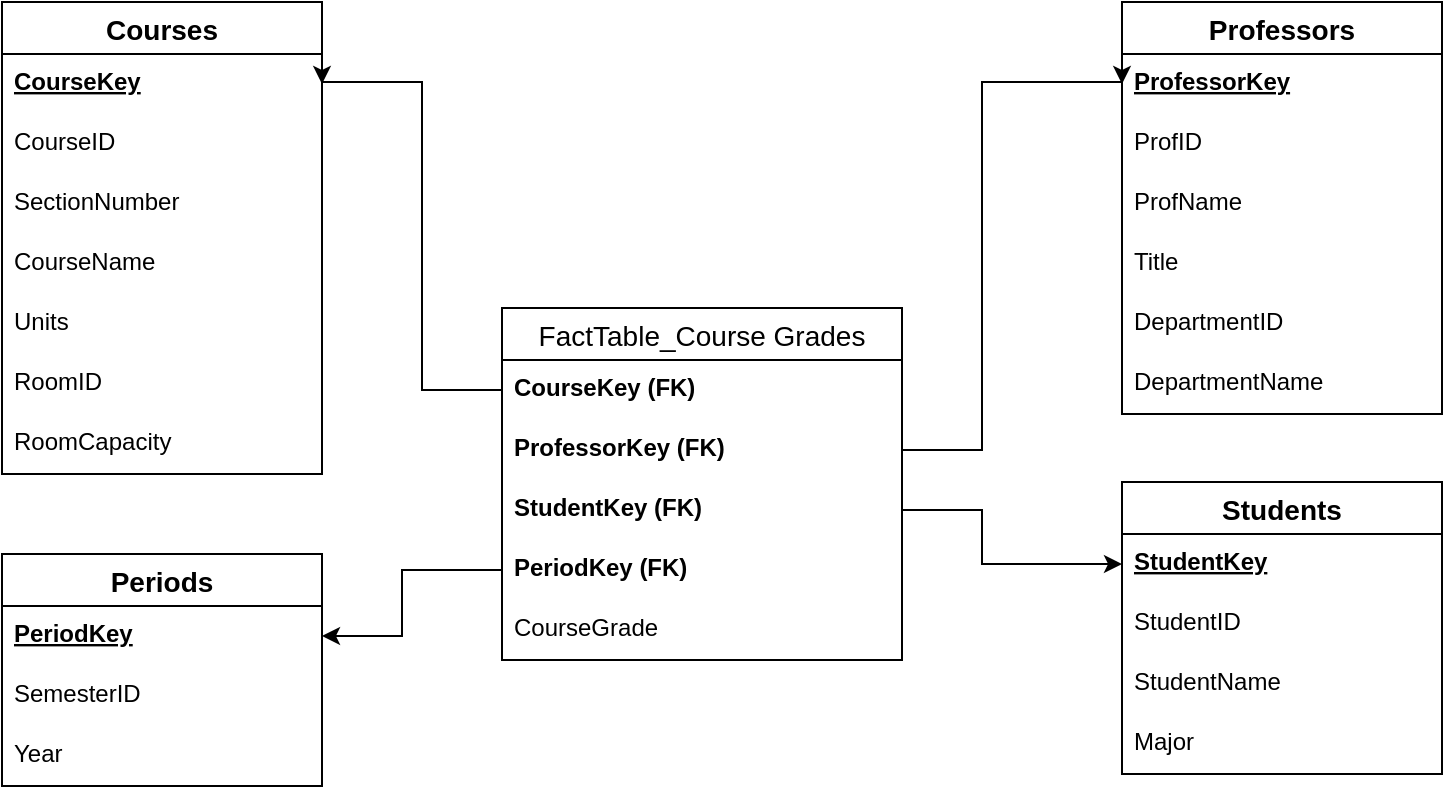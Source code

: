 <mxfile version="13.10.1" type="github">
  <diagram id="_OBuqspFcMY55Jgysaxo" name="Page-1">
    <mxGraphModel dx="898" dy="438" grid="1" gridSize="10" guides="1" tooltips="1" connect="1" arrows="1" fold="1" page="1" pageScale="1" pageWidth="850" pageHeight="1100" math="0" shadow="0">
      <root>
        <mxCell id="0" />
        <mxCell id="1" parent="0" />
        <mxCell id="3Kq4dtVsd2VXE7c0kwNK-1" value="Courses" style="swimlane;fontStyle=1;childLayout=stackLayout;horizontal=1;startSize=26;horizontalStack=0;resizeParent=1;resizeParentMax=0;resizeLast=0;collapsible=1;marginBottom=0;align=center;fontSize=14;" vertex="1" parent="1">
          <mxGeometry x="80" y="80" width="160" height="236" as="geometry" />
        </mxCell>
        <mxCell id="3Kq4dtVsd2VXE7c0kwNK-2" value="CourseKey" style="text;strokeColor=none;fillColor=none;spacingLeft=4;spacingRight=4;overflow=hidden;rotatable=0;points=[[0,0.5],[1,0.5]];portConstraint=eastwest;fontSize=12;fontStyle=5" vertex="1" parent="3Kq4dtVsd2VXE7c0kwNK-1">
          <mxGeometry y="26" width="160" height="30" as="geometry" />
        </mxCell>
        <mxCell id="3Kq4dtVsd2VXE7c0kwNK-3" value="CourseID" style="text;strokeColor=none;fillColor=none;spacingLeft=4;spacingRight=4;overflow=hidden;rotatable=0;points=[[0,0.5],[1,0.5]];portConstraint=eastwest;fontSize=12;" vertex="1" parent="3Kq4dtVsd2VXE7c0kwNK-1">
          <mxGeometry y="56" width="160" height="30" as="geometry" />
        </mxCell>
        <mxCell id="3Kq4dtVsd2VXE7c0kwNK-23" value="SectionNumber" style="text;strokeColor=none;fillColor=none;spacingLeft=4;spacingRight=4;overflow=hidden;rotatable=0;points=[[0,0.5],[1,0.5]];portConstraint=eastwest;fontSize=12;" vertex="1" parent="3Kq4dtVsd2VXE7c0kwNK-1">
          <mxGeometry y="86" width="160" height="30" as="geometry" />
        </mxCell>
        <mxCell id="3Kq4dtVsd2VXE7c0kwNK-4" value="CourseName" style="text;strokeColor=none;fillColor=none;spacingLeft=4;spacingRight=4;overflow=hidden;rotatable=0;points=[[0,0.5],[1,0.5]];portConstraint=eastwest;fontSize=12;" vertex="1" parent="3Kq4dtVsd2VXE7c0kwNK-1">
          <mxGeometry y="116" width="160" height="30" as="geometry" />
        </mxCell>
        <mxCell id="3Kq4dtVsd2VXE7c0kwNK-25" value="Units" style="text;strokeColor=none;fillColor=none;spacingLeft=4;spacingRight=4;overflow=hidden;rotatable=0;points=[[0,0.5],[1,0.5]];portConstraint=eastwest;fontSize=12;" vertex="1" parent="3Kq4dtVsd2VXE7c0kwNK-1">
          <mxGeometry y="146" width="160" height="30" as="geometry" />
        </mxCell>
        <mxCell id="3Kq4dtVsd2VXE7c0kwNK-24" value="RoomID" style="text;strokeColor=none;fillColor=none;spacingLeft=4;spacingRight=4;overflow=hidden;rotatable=0;points=[[0,0.5],[1,0.5]];portConstraint=eastwest;fontSize=12;" vertex="1" parent="3Kq4dtVsd2VXE7c0kwNK-1">
          <mxGeometry y="176" width="160" height="30" as="geometry" />
        </mxCell>
        <mxCell id="3Kq4dtVsd2VXE7c0kwNK-26" value="RoomCapacity" style="text;strokeColor=none;fillColor=none;spacingLeft=4;spacingRight=4;overflow=hidden;rotatable=0;points=[[0,0.5],[1,0.5]];portConstraint=eastwest;fontSize=12;" vertex="1" parent="3Kq4dtVsd2VXE7c0kwNK-1">
          <mxGeometry y="206" width="160" height="30" as="geometry" />
        </mxCell>
        <mxCell id="3Kq4dtVsd2VXE7c0kwNK-5" value="Periods" style="swimlane;fontStyle=1;childLayout=stackLayout;horizontal=1;startSize=26;horizontalStack=0;resizeParent=1;resizeParentMax=0;resizeLast=0;collapsible=1;marginBottom=0;align=center;fontSize=14;" vertex="1" parent="1">
          <mxGeometry x="80" y="356" width="160" height="116" as="geometry" />
        </mxCell>
        <mxCell id="3Kq4dtVsd2VXE7c0kwNK-6" value="PeriodKey" style="text;strokeColor=none;fillColor=none;spacingLeft=4;spacingRight=4;overflow=hidden;rotatable=0;points=[[0,0.5],[1,0.5]];portConstraint=eastwest;fontSize=12;fontStyle=5" vertex="1" parent="3Kq4dtVsd2VXE7c0kwNK-5">
          <mxGeometry y="26" width="160" height="30" as="geometry" />
        </mxCell>
        <mxCell id="3Kq4dtVsd2VXE7c0kwNK-7" value="SemesterID" style="text;strokeColor=none;fillColor=none;spacingLeft=4;spacingRight=4;overflow=hidden;rotatable=0;points=[[0,0.5],[1,0.5]];portConstraint=eastwest;fontSize=12;" vertex="1" parent="3Kq4dtVsd2VXE7c0kwNK-5">
          <mxGeometry y="56" width="160" height="30" as="geometry" />
        </mxCell>
        <mxCell id="3Kq4dtVsd2VXE7c0kwNK-8" value="Year" style="text;strokeColor=none;fillColor=none;spacingLeft=4;spacingRight=4;overflow=hidden;rotatable=0;points=[[0,0.5],[1,0.5]];portConstraint=eastwest;fontSize=12;" vertex="1" parent="3Kq4dtVsd2VXE7c0kwNK-5">
          <mxGeometry y="86" width="160" height="30" as="geometry" />
        </mxCell>
        <mxCell id="3Kq4dtVsd2VXE7c0kwNK-9" value="Students" style="swimlane;fontStyle=1;childLayout=stackLayout;horizontal=1;startSize=26;horizontalStack=0;resizeParent=1;resizeParentMax=0;resizeLast=0;collapsible=1;marginBottom=0;align=center;fontSize=14;" vertex="1" parent="1">
          <mxGeometry x="640" y="320" width="160" height="146" as="geometry" />
        </mxCell>
        <mxCell id="3Kq4dtVsd2VXE7c0kwNK-10" value="StudentKey" style="text;strokeColor=none;fillColor=none;spacingLeft=4;spacingRight=4;overflow=hidden;rotatable=0;points=[[0,0.5],[1,0.5]];portConstraint=eastwest;fontSize=12;fontStyle=5" vertex="1" parent="3Kq4dtVsd2VXE7c0kwNK-9">
          <mxGeometry y="26" width="160" height="30" as="geometry" />
        </mxCell>
        <mxCell id="3Kq4dtVsd2VXE7c0kwNK-11" value="StudentID" style="text;strokeColor=none;fillColor=none;spacingLeft=4;spacingRight=4;overflow=hidden;rotatable=0;points=[[0,0.5],[1,0.5]];portConstraint=eastwest;fontSize=12;" vertex="1" parent="3Kq4dtVsd2VXE7c0kwNK-9">
          <mxGeometry y="56" width="160" height="30" as="geometry" />
        </mxCell>
        <mxCell id="3Kq4dtVsd2VXE7c0kwNK-12" value="StudentName" style="text;strokeColor=none;fillColor=none;spacingLeft=4;spacingRight=4;overflow=hidden;rotatable=0;points=[[0,0.5],[1,0.5]];portConstraint=eastwest;fontSize=12;" vertex="1" parent="3Kq4dtVsd2VXE7c0kwNK-9">
          <mxGeometry y="86" width="160" height="30" as="geometry" />
        </mxCell>
        <mxCell id="3Kq4dtVsd2VXE7c0kwNK-27" value="Major" style="text;strokeColor=none;fillColor=none;spacingLeft=4;spacingRight=4;overflow=hidden;rotatable=0;points=[[0,0.5],[1,0.5]];portConstraint=eastwest;fontSize=12;" vertex="1" parent="3Kq4dtVsd2VXE7c0kwNK-9">
          <mxGeometry y="116" width="160" height="30" as="geometry" />
        </mxCell>
        <mxCell id="3Kq4dtVsd2VXE7c0kwNK-13" value="Professors" style="swimlane;fontStyle=1;childLayout=stackLayout;horizontal=1;startSize=26;horizontalStack=0;resizeParent=1;resizeParentMax=0;resizeLast=0;collapsible=1;marginBottom=0;align=center;fontSize=14;" vertex="1" parent="1">
          <mxGeometry x="640" y="80" width="160" height="206" as="geometry" />
        </mxCell>
        <mxCell id="3Kq4dtVsd2VXE7c0kwNK-14" value="ProfessorKey" style="text;strokeColor=none;fillColor=none;spacingLeft=4;spacingRight=4;overflow=hidden;rotatable=0;points=[[0,0.5],[1,0.5]];portConstraint=eastwest;fontSize=12;fontStyle=5" vertex="1" parent="3Kq4dtVsd2VXE7c0kwNK-13">
          <mxGeometry y="26" width="160" height="30" as="geometry" />
        </mxCell>
        <mxCell id="3Kq4dtVsd2VXE7c0kwNK-15" value="ProfID" style="text;strokeColor=none;fillColor=none;spacingLeft=4;spacingRight=4;overflow=hidden;rotatable=0;points=[[0,0.5],[1,0.5]];portConstraint=eastwest;fontSize=12;" vertex="1" parent="3Kq4dtVsd2VXE7c0kwNK-13">
          <mxGeometry y="56" width="160" height="30" as="geometry" />
        </mxCell>
        <mxCell id="3Kq4dtVsd2VXE7c0kwNK-16" value="ProfName" style="text;strokeColor=none;fillColor=none;spacingLeft=4;spacingRight=4;overflow=hidden;rotatable=0;points=[[0,0.5],[1,0.5]];portConstraint=eastwest;fontSize=12;" vertex="1" parent="3Kq4dtVsd2VXE7c0kwNK-13">
          <mxGeometry y="86" width="160" height="30" as="geometry" />
        </mxCell>
        <mxCell id="3Kq4dtVsd2VXE7c0kwNK-28" value="Title" style="text;strokeColor=none;fillColor=none;spacingLeft=4;spacingRight=4;overflow=hidden;rotatable=0;points=[[0,0.5],[1,0.5]];portConstraint=eastwest;fontSize=12;" vertex="1" parent="3Kq4dtVsd2VXE7c0kwNK-13">
          <mxGeometry y="116" width="160" height="30" as="geometry" />
        </mxCell>
        <mxCell id="3Kq4dtVsd2VXE7c0kwNK-29" value="DepartmentID" style="text;strokeColor=none;fillColor=none;spacingLeft=4;spacingRight=4;overflow=hidden;rotatable=0;points=[[0,0.5],[1,0.5]];portConstraint=eastwest;fontSize=12;" vertex="1" parent="3Kq4dtVsd2VXE7c0kwNK-13">
          <mxGeometry y="146" width="160" height="30" as="geometry" />
        </mxCell>
        <mxCell id="3Kq4dtVsd2VXE7c0kwNK-30" value="DepartmentName" style="text;strokeColor=none;fillColor=none;spacingLeft=4;spacingRight=4;overflow=hidden;rotatable=0;points=[[0,0.5],[1,0.5]];portConstraint=eastwest;fontSize=12;" vertex="1" parent="3Kq4dtVsd2VXE7c0kwNK-13">
          <mxGeometry y="176" width="160" height="30" as="geometry" />
        </mxCell>
        <mxCell id="3Kq4dtVsd2VXE7c0kwNK-17" value="FactTable_Course Grades" style="swimlane;fontStyle=0;childLayout=stackLayout;horizontal=1;startSize=26;horizontalStack=0;resizeParent=1;resizeParentMax=0;resizeLast=0;collapsible=1;marginBottom=0;align=center;fontSize=14;" vertex="1" parent="1">
          <mxGeometry x="330" y="233" width="200" height="176" as="geometry" />
        </mxCell>
        <mxCell id="3Kq4dtVsd2VXE7c0kwNK-18" value="CourseKey (FK)" style="text;strokeColor=none;fillColor=none;spacingLeft=4;spacingRight=4;overflow=hidden;rotatable=0;points=[[0,0.5],[1,0.5]];portConstraint=eastwest;fontSize=12;fontStyle=1" vertex="1" parent="3Kq4dtVsd2VXE7c0kwNK-17">
          <mxGeometry y="26" width="200" height="30" as="geometry" />
        </mxCell>
        <mxCell id="3Kq4dtVsd2VXE7c0kwNK-19" value="ProfessorKey (FK)" style="text;strokeColor=none;fillColor=none;spacingLeft=4;spacingRight=4;overflow=hidden;rotatable=0;points=[[0,0.5],[1,0.5]];portConstraint=eastwest;fontSize=12;fontStyle=1" vertex="1" parent="3Kq4dtVsd2VXE7c0kwNK-17">
          <mxGeometry y="56" width="200" height="30" as="geometry" />
        </mxCell>
        <mxCell id="3Kq4dtVsd2VXE7c0kwNK-20" value="StudentKey (FK)" style="text;strokeColor=none;fillColor=none;spacingLeft=4;spacingRight=4;overflow=hidden;rotatable=0;points=[[0,0.5],[1,0.5]];portConstraint=eastwest;fontSize=12;fontStyle=1" vertex="1" parent="3Kq4dtVsd2VXE7c0kwNK-17">
          <mxGeometry y="86" width="200" height="30" as="geometry" />
        </mxCell>
        <mxCell id="3Kq4dtVsd2VXE7c0kwNK-21" value="PeriodKey (FK)" style="text;strokeColor=none;fillColor=none;spacingLeft=4;spacingRight=4;overflow=hidden;rotatable=0;points=[[0,0.5],[1,0.5]];portConstraint=eastwest;fontSize=12;fontStyle=1" vertex="1" parent="3Kq4dtVsd2VXE7c0kwNK-17">
          <mxGeometry y="116" width="200" height="30" as="geometry" />
        </mxCell>
        <mxCell id="3Kq4dtVsd2VXE7c0kwNK-22" value="CourseGrade" style="text;strokeColor=none;fillColor=none;spacingLeft=4;spacingRight=4;overflow=hidden;rotatable=0;points=[[0,0.5],[1,0.5]];portConstraint=eastwest;fontSize=12;fontStyle=0" vertex="1" parent="3Kq4dtVsd2VXE7c0kwNK-17">
          <mxGeometry y="146" width="200" height="30" as="geometry" />
        </mxCell>
        <mxCell id="3Kq4dtVsd2VXE7c0kwNK-31" style="edgeStyle=orthogonalEdgeStyle;rounded=0;orthogonalLoop=1;jettySize=auto;html=1;entryX=1;entryY=0.5;entryDx=0;entryDy=0;" edge="1" parent="1" source="3Kq4dtVsd2VXE7c0kwNK-18" target="3Kq4dtVsd2VXE7c0kwNK-2">
          <mxGeometry relative="1" as="geometry">
            <mxPoint x="270" y="120" as="targetPoint" />
            <Array as="points">
              <mxPoint x="290" y="274" />
              <mxPoint x="290" y="120" />
            </Array>
          </mxGeometry>
        </mxCell>
        <mxCell id="3Kq4dtVsd2VXE7c0kwNK-33" style="edgeStyle=orthogonalEdgeStyle;rounded=0;orthogonalLoop=1;jettySize=auto;html=1;entryX=0;entryY=0.5;entryDx=0;entryDy=0;" edge="1" parent="1" source="3Kq4dtVsd2VXE7c0kwNK-19" target="3Kq4dtVsd2VXE7c0kwNK-14">
          <mxGeometry relative="1" as="geometry">
            <mxPoint x="600" y="120" as="targetPoint" />
            <Array as="points">
              <mxPoint x="570" y="304" />
              <mxPoint x="570" y="120" />
            </Array>
          </mxGeometry>
        </mxCell>
        <mxCell id="3Kq4dtVsd2VXE7c0kwNK-35" style="edgeStyle=orthogonalEdgeStyle;rounded=0;orthogonalLoop=1;jettySize=auto;html=1;entryX=1;entryY=0.5;entryDx=0;entryDy=0;" edge="1" parent="1" source="3Kq4dtVsd2VXE7c0kwNK-21" target="3Kq4dtVsd2VXE7c0kwNK-6">
          <mxGeometry relative="1" as="geometry">
            <mxPoint x="270" y="400" as="targetPoint" />
            <Array as="points">
              <mxPoint x="280" y="364" />
              <mxPoint x="280" y="397" />
            </Array>
          </mxGeometry>
        </mxCell>
        <mxCell id="3Kq4dtVsd2VXE7c0kwNK-36" style="edgeStyle=orthogonalEdgeStyle;rounded=0;orthogonalLoop=1;jettySize=auto;html=1;entryX=0;entryY=0.5;entryDx=0;entryDy=0;" edge="1" parent="1" source="3Kq4dtVsd2VXE7c0kwNK-20" target="3Kq4dtVsd2VXE7c0kwNK-10">
          <mxGeometry relative="1" as="geometry">
            <mxPoint x="580" y="370" as="targetPoint" />
            <Array as="points">
              <mxPoint x="570" y="334" />
              <mxPoint x="570" y="361" />
            </Array>
          </mxGeometry>
        </mxCell>
      </root>
    </mxGraphModel>
  </diagram>
</mxfile>
